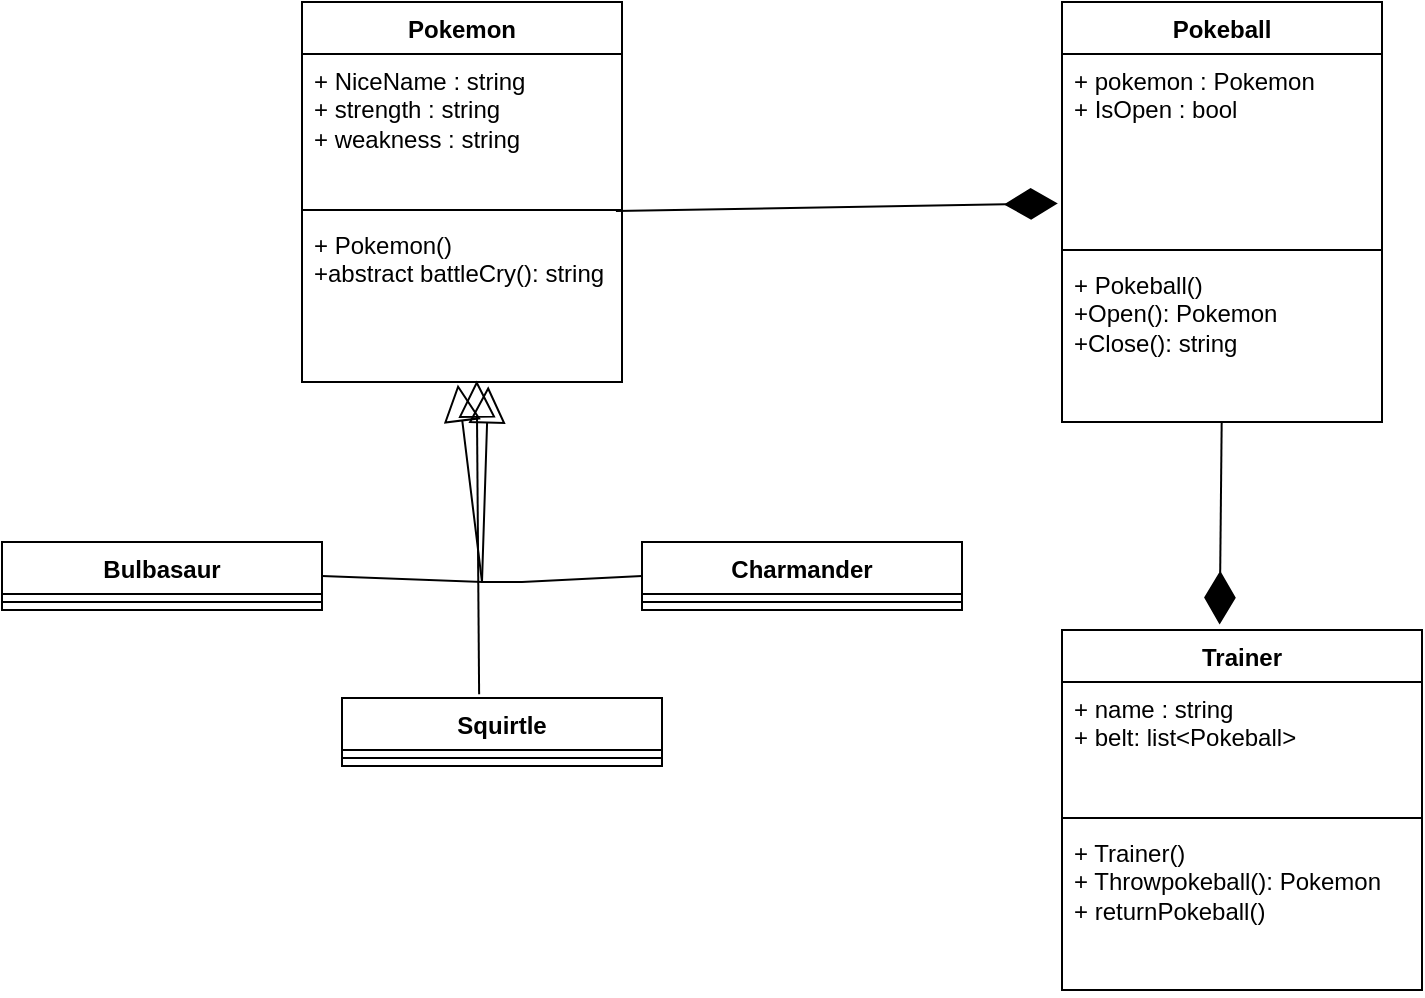 <mxfile version="26.1.0">
  <diagram id="C5RBs43oDa-KdzZeNtuy" name="Page-1">
    <mxGraphModel dx="1594" dy="735" grid="1" gridSize="10" guides="1" tooltips="1" connect="1" arrows="1" fold="1" page="1" pageScale="1" pageWidth="827" pageHeight="1169" math="0" shadow="0">
      <root>
        <mxCell id="WIyWlLk6GJQsqaUBKTNV-0" />
        <mxCell id="WIyWlLk6GJQsqaUBKTNV-1" parent="WIyWlLk6GJQsqaUBKTNV-0" />
        <mxCell id="2f2kY5pmo6Ubu1W_wWUK-0" value="Trainer" style="swimlane;fontStyle=1;align=center;verticalAlign=top;childLayout=stackLayout;horizontal=1;startSize=26;horizontalStack=0;resizeParent=1;resizeParentMax=0;resizeLast=0;collapsible=1;marginBottom=0;whiteSpace=wrap;html=1;" vertex="1" parent="WIyWlLk6GJQsqaUBKTNV-1">
          <mxGeometry x="530" y="404" width="180" height="180" as="geometry" />
        </mxCell>
        <mxCell id="2f2kY5pmo6Ubu1W_wWUK-1" value="+ name : string&lt;div&gt;+ belt: list&amp;lt;Pokeball&amp;gt;&lt;/div&gt;" style="text;strokeColor=none;fillColor=none;align=left;verticalAlign=top;spacingLeft=4;spacingRight=4;overflow=hidden;rotatable=0;points=[[0,0.5],[1,0.5]];portConstraint=eastwest;whiteSpace=wrap;html=1;" vertex="1" parent="2f2kY5pmo6Ubu1W_wWUK-0">
          <mxGeometry y="26" width="180" height="64" as="geometry" />
        </mxCell>
        <mxCell id="2f2kY5pmo6Ubu1W_wWUK-2" value="" style="line;strokeWidth=1;fillColor=none;align=left;verticalAlign=middle;spacingTop=-1;spacingLeft=3;spacingRight=3;rotatable=0;labelPosition=right;points=[];portConstraint=eastwest;strokeColor=inherit;" vertex="1" parent="2f2kY5pmo6Ubu1W_wWUK-0">
          <mxGeometry y="90" width="180" height="8" as="geometry" />
        </mxCell>
        <mxCell id="2f2kY5pmo6Ubu1W_wWUK-3" value="+ Trainer()&lt;div&gt;+ Throwpokeball(): Pokemon&lt;/div&gt;&lt;div&gt;+ returnPokeball()&lt;/div&gt;" style="text;strokeColor=none;fillColor=none;align=left;verticalAlign=top;spacingLeft=4;spacingRight=4;overflow=hidden;rotatable=0;points=[[0,0.5],[1,0.5]];portConstraint=eastwest;whiteSpace=wrap;html=1;" vertex="1" parent="2f2kY5pmo6Ubu1W_wWUK-0">
          <mxGeometry y="98" width="180" height="82" as="geometry" />
        </mxCell>
        <mxCell id="2f2kY5pmo6Ubu1W_wWUK-4" value="Bulbasaur" style="swimlane;fontStyle=1;align=center;verticalAlign=top;childLayout=stackLayout;horizontal=1;startSize=26;horizontalStack=0;resizeParent=1;resizeParentMax=0;resizeLast=0;collapsible=1;marginBottom=0;whiteSpace=wrap;html=1;" vertex="1" parent="WIyWlLk6GJQsqaUBKTNV-1">
          <mxGeometry y="360" width="160" height="34" as="geometry" />
        </mxCell>
        <mxCell id="2f2kY5pmo6Ubu1W_wWUK-6" value="" style="line;strokeWidth=1;fillColor=none;align=left;verticalAlign=middle;spacingTop=-1;spacingLeft=3;spacingRight=3;rotatable=0;labelPosition=right;points=[];portConstraint=eastwest;strokeColor=inherit;" vertex="1" parent="2f2kY5pmo6Ubu1W_wWUK-4">
          <mxGeometry y="26" width="160" height="8" as="geometry" />
        </mxCell>
        <mxCell id="2f2kY5pmo6Ubu1W_wWUK-8" value="Squirtle" style="swimlane;fontStyle=1;align=center;verticalAlign=top;childLayout=stackLayout;horizontal=1;startSize=26;horizontalStack=0;resizeParent=1;resizeParentMax=0;resizeLast=0;collapsible=1;marginBottom=0;whiteSpace=wrap;html=1;" vertex="1" parent="WIyWlLk6GJQsqaUBKTNV-1">
          <mxGeometry x="170" y="438" width="160" height="34" as="geometry" />
        </mxCell>
        <mxCell id="2f2kY5pmo6Ubu1W_wWUK-10" value="" style="line;strokeWidth=1;fillColor=none;align=left;verticalAlign=middle;spacingTop=-1;spacingLeft=3;spacingRight=3;rotatable=0;labelPosition=right;points=[];portConstraint=eastwest;strokeColor=inherit;" vertex="1" parent="2f2kY5pmo6Ubu1W_wWUK-8">
          <mxGeometry y="26" width="160" height="8" as="geometry" />
        </mxCell>
        <mxCell id="2f2kY5pmo6Ubu1W_wWUK-12" value="Pokeball" style="swimlane;fontStyle=1;align=center;verticalAlign=top;childLayout=stackLayout;horizontal=1;startSize=26;horizontalStack=0;resizeParent=1;resizeParentMax=0;resizeLast=0;collapsible=1;marginBottom=0;whiteSpace=wrap;html=1;" vertex="1" parent="WIyWlLk6GJQsqaUBKTNV-1">
          <mxGeometry x="530" y="90" width="160" height="210" as="geometry" />
        </mxCell>
        <mxCell id="2f2kY5pmo6Ubu1W_wWUK-13" value="+ pokemon : Pokemon&lt;div&gt;+ IsOpen : bool&lt;/div&gt;" style="text;strokeColor=none;fillColor=none;align=left;verticalAlign=top;spacingLeft=4;spacingRight=4;overflow=hidden;rotatable=0;points=[[0,0.5],[1,0.5]];portConstraint=eastwest;whiteSpace=wrap;html=1;" vertex="1" parent="2f2kY5pmo6Ubu1W_wWUK-12">
          <mxGeometry y="26" width="160" height="94" as="geometry" />
        </mxCell>
        <mxCell id="2f2kY5pmo6Ubu1W_wWUK-14" value="" style="line;strokeWidth=1;fillColor=none;align=left;verticalAlign=middle;spacingTop=-1;spacingLeft=3;spacingRight=3;rotatable=0;labelPosition=right;points=[];portConstraint=eastwest;strokeColor=inherit;" vertex="1" parent="2f2kY5pmo6Ubu1W_wWUK-12">
          <mxGeometry y="120" width="160" height="8" as="geometry" />
        </mxCell>
        <mxCell id="2f2kY5pmo6Ubu1W_wWUK-15" value="+ Pokeball()&lt;div&gt;+Open(): Pokemon&lt;/div&gt;&lt;div&gt;+Close(): string&lt;/div&gt;" style="text;strokeColor=none;fillColor=none;align=left;verticalAlign=top;spacingLeft=4;spacingRight=4;overflow=hidden;rotatable=0;points=[[0,0.5],[1,0.5]];portConstraint=eastwest;whiteSpace=wrap;html=1;" vertex="1" parent="2f2kY5pmo6Ubu1W_wWUK-12">
          <mxGeometry y="128" width="160" height="82" as="geometry" />
        </mxCell>
        <mxCell id="2f2kY5pmo6Ubu1W_wWUK-16" value="Charmander" style="swimlane;fontStyle=1;align=center;verticalAlign=top;childLayout=stackLayout;horizontal=1;startSize=26;horizontalStack=0;resizeParent=1;resizeParentMax=0;resizeLast=0;collapsible=1;marginBottom=0;whiteSpace=wrap;html=1;" vertex="1" parent="WIyWlLk6GJQsqaUBKTNV-1">
          <mxGeometry x="320" y="360" width="160" height="34" as="geometry" />
        </mxCell>
        <mxCell id="2f2kY5pmo6Ubu1W_wWUK-18" value="" style="line;strokeWidth=1;fillColor=none;align=left;verticalAlign=middle;spacingTop=-1;spacingLeft=3;spacingRight=3;rotatable=0;labelPosition=right;points=[];portConstraint=eastwest;strokeColor=inherit;" vertex="1" parent="2f2kY5pmo6Ubu1W_wWUK-16">
          <mxGeometry y="26" width="160" height="8" as="geometry" />
        </mxCell>
        <mxCell id="2f2kY5pmo6Ubu1W_wWUK-20" value="Pokemon" style="swimlane;fontStyle=1;align=center;verticalAlign=top;childLayout=stackLayout;horizontal=1;startSize=26;horizontalStack=0;resizeParent=1;resizeParentMax=0;resizeLast=0;collapsible=1;marginBottom=0;whiteSpace=wrap;html=1;" vertex="1" parent="WIyWlLk6GJQsqaUBKTNV-1">
          <mxGeometry x="150" y="90" width="160" height="190" as="geometry" />
        </mxCell>
        <mxCell id="2f2kY5pmo6Ubu1W_wWUK-21" value="+ NiceName : string&lt;div&gt;+ strength : string&lt;/div&gt;&lt;div&gt;+ weakness : string&lt;/div&gt;" style="text;strokeColor=none;fillColor=none;align=left;verticalAlign=top;spacingLeft=4;spacingRight=4;overflow=hidden;rotatable=0;points=[[0,0.5],[1,0.5]];portConstraint=eastwest;whiteSpace=wrap;html=1;" vertex="1" parent="2f2kY5pmo6Ubu1W_wWUK-20">
          <mxGeometry y="26" width="160" height="74" as="geometry" />
        </mxCell>
        <mxCell id="2f2kY5pmo6Ubu1W_wWUK-22" value="" style="line;strokeWidth=1;fillColor=none;align=left;verticalAlign=middle;spacingTop=-1;spacingLeft=3;spacingRight=3;rotatable=0;labelPosition=right;points=[];portConstraint=eastwest;strokeColor=inherit;" vertex="1" parent="2f2kY5pmo6Ubu1W_wWUK-20">
          <mxGeometry y="100" width="160" height="8" as="geometry" />
        </mxCell>
        <mxCell id="2f2kY5pmo6Ubu1W_wWUK-23" value="&lt;div&gt;+ Pokemon()&lt;span style=&quot;color: rgba(0, 0, 0, 0); font-family: monospace; font-size: 0px; text-wrap-mode: nowrap; background-color: transparent;&quot;&gt;%3CmxGraphModel%3E%3Croot%3E%3CmxCell%20id%3D%220%22%2F%3E%3CmxCell%20id%3D%221%22%20parent%3D%220%22%2F%3E%3CmxCell%20id%3D%222%22%20value%3D%22%22%20style%3D%22endArrow%3Dblock%3BendSize%3D16%3BendFill%3D0%3Bhtml%3D1%3Brounded%3D0%3BexitX%3D0.438%3BexitY%3D-0.118%3BexitDx%3D0%3BexitDy%3D0%3BexitPerimeter%3D0%3BentryX%3D0.5%3BentryY%3D1.231%3BentryDx%3D0%3BentryDy%3D0%3BentryPerimeter%3D0%3B%22%20edge%3D%221%22%20parent%3D%221%22%3E%3CmxGeometry%20width%3D%22160%22%20relative%3D%221%22%20as%3D%22geometry%22%3E%3CmxPoint%20x%3D%22130%22%20y%3D%22356%22%20as%3D%22sourcePoint%22%2F%3E%3CmxPoint%20x%3D%22230%22%20y%3D%22260%22%20as%3D%22targetPoint%22%2F%3E%3CArray%20as%3D%22points%22%3E%3CmxPoint%20x%3D%22230%22%20y%3D%22320%22%2F%3E%3C%2FArray%3E%3C%2FmxGeometry%3E%3C%2FmxCell%3E%3C%2Froot%3E%3C%2FmxGraphModel%3E&lt;/span&gt;&lt;/div&gt;+abstract battleCry(): string" style="text;strokeColor=none;fillColor=none;align=left;verticalAlign=top;spacingLeft=4;spacingRight=4;overflow=hidden;rotatable=0;points=[[0,0.5],[1,0.5]];portConstraint=eastwest;whiteSpace=wrap;html=1;" vertex="1" parent="2f2kY5pmo6Ubu1W_wWUK-20">
          <mxGeometry y="108" width="160" height="82" as="geometry" />
        </mxCell>
        <mxCell id="2f2kY5pmo6Ubu1W_wWUK-44" value="" style="endArrow=diamondThin;endFill=1;endSize=24;html=1;rounded=0;exitX=0.499;exitY=1.003;exitDx=0;exitDy=0;exitPerimeter=0;entryX=0.438;entryY=-0.015;entryDx=0;entryDy=0;entryPerimeter=0;" edge="1" parent="WIyWlLk6GJQsqaUBKTNV-1" source="2f2kY5pmo6Ubu1W_wWUK-15" target="2f2kY5pmo6Ubu1W_wWUK-0">
          <mxGeometry width="160" relative="1" as="geometry">
            <mxPoint x="550" y="380.52" as="sourcePoint" />
            <mxPoint x="710" y="380.52" as="targetPoint" />
          </mxGeometry>
        </mxCell>
        <mxCell id="2f2kY5pmo6Ubu1W_wWUK-45" value="" style="endArrow=diamondThin;endFill=1;endSize=24;html=1;rounded=0;exitX=0.981;exitY=1.061;exitDx=0;exitDy=0;exitPerimeter=0;entryX=-0.013;entryY=0.795;entryDx=0;entryDy=0;entryPerimeter=0;" edge="1" parent="WIyWlLk6GJQsqaUBKTNV-1" source="2f2kY5pmo6Ubu1W_wWUK-21" target="2f2kY5pmo6Ubu1W_wWUK-13">
          <mxGeometry width="160" relative="1" as="geometry">
            <mxPoint x="333" y="180" as="sourcePoint" />
            <mxPoint x="470" y="190" as="targetPoint" />
          </mxGeometry>
        </mxCell>
        <mxCell id="2f2kY5pmo6Ubu1W_wWUK-47" value="" style="endArrow=block;endSize=16;endFill=0;html=1;rounded=0;exitX=0.463;exitY=-0.018;exitDx=0;exitDy=0;exitPerimeter=0;entryX=0.546;entryY=0.991;entryDx=0;entryDy=0;entryPerimeter=0;" edge="1" parent="WIyWlLk6GJQsqaUBKTNV-1" target="2f2kY5pmo6Ubu1W_wWUK-23">
          <mxGeometry width="160" relative="1" as="geometry">
            <mxPoint x="238.56" y="436.158" as="sourcePoint" />
            <mxPoint x="221.44" y="280" as="targetPoint" />
            <mxPoint as="offset" />
          </mxGeometry>
        </mxCell>
        <mxCell id="2f2kY5pmo6Ubu1W_wWUK-48" value="" style="endArrow=block;endSize=16;endFill=0;html=1;rounded=0;exitX=0;exitY=0.5;exitDx=0;exitDy=0;entryX=0.582;entryY=1.026;entryDx=0;entryDy=0;entryPerimeter=0;" edge="1" parent="WIyWlLk6GJQsqaUBKTNV-1" source="2f2kY5pmo6Ubu1W_wWUK-16" target="2f2kY5pmo6Ubu1W_wWUK-23">
          <mxGeometry x="-1" y="-153" width="160" relative="1" as="geometry">
            <mxPoint x="330" y="366.89" as="sourcePoint" />
            <mxPoint x="207.52" y="288.018" as="targetPoint" />
            <Array as="points">
              <mxPoint x="260" y="380" />
              <mxPoint x="240" y="380" />
            </Array>
            <mxPoint x="-30" y="-3" as="offset" />
          </mxGeometry>
        </mxCell>
        <mxCell id="2f2kY5pmo6Ubu1W_wWUK-49" value="" style="endArrow=block;endSize=16;endFill=0;html=1;rounded=0;entryX=0.487;entryY=1.015;entryDx=0;entryDy=0;entryPerimeter=0;exitX=1;exitY=0.5;exitDx=0;exitDy=0;" edge="1" parent="WIyWlLk6GJQsqaUBKTNV-1" source="2f2kY5pmo6Ubu1W_wWUK-4" target="2f2kY5pmo6Ubu1W_wWUK-23">
          <mxGeometry width="160" relative="1" as="geometry">
            <mxPoint x="40" y="510" as="sourcePoint" />
            <mxPoint x="150" y="500" as="targetPoint" />
            <Array as="points">
              <mxPoint x="240" y="380" />
            </Array>
          </mxGeometry>
        </mxCell>
      </root>
    </mxGraphModel>
  </diagram>
</mxfile>
